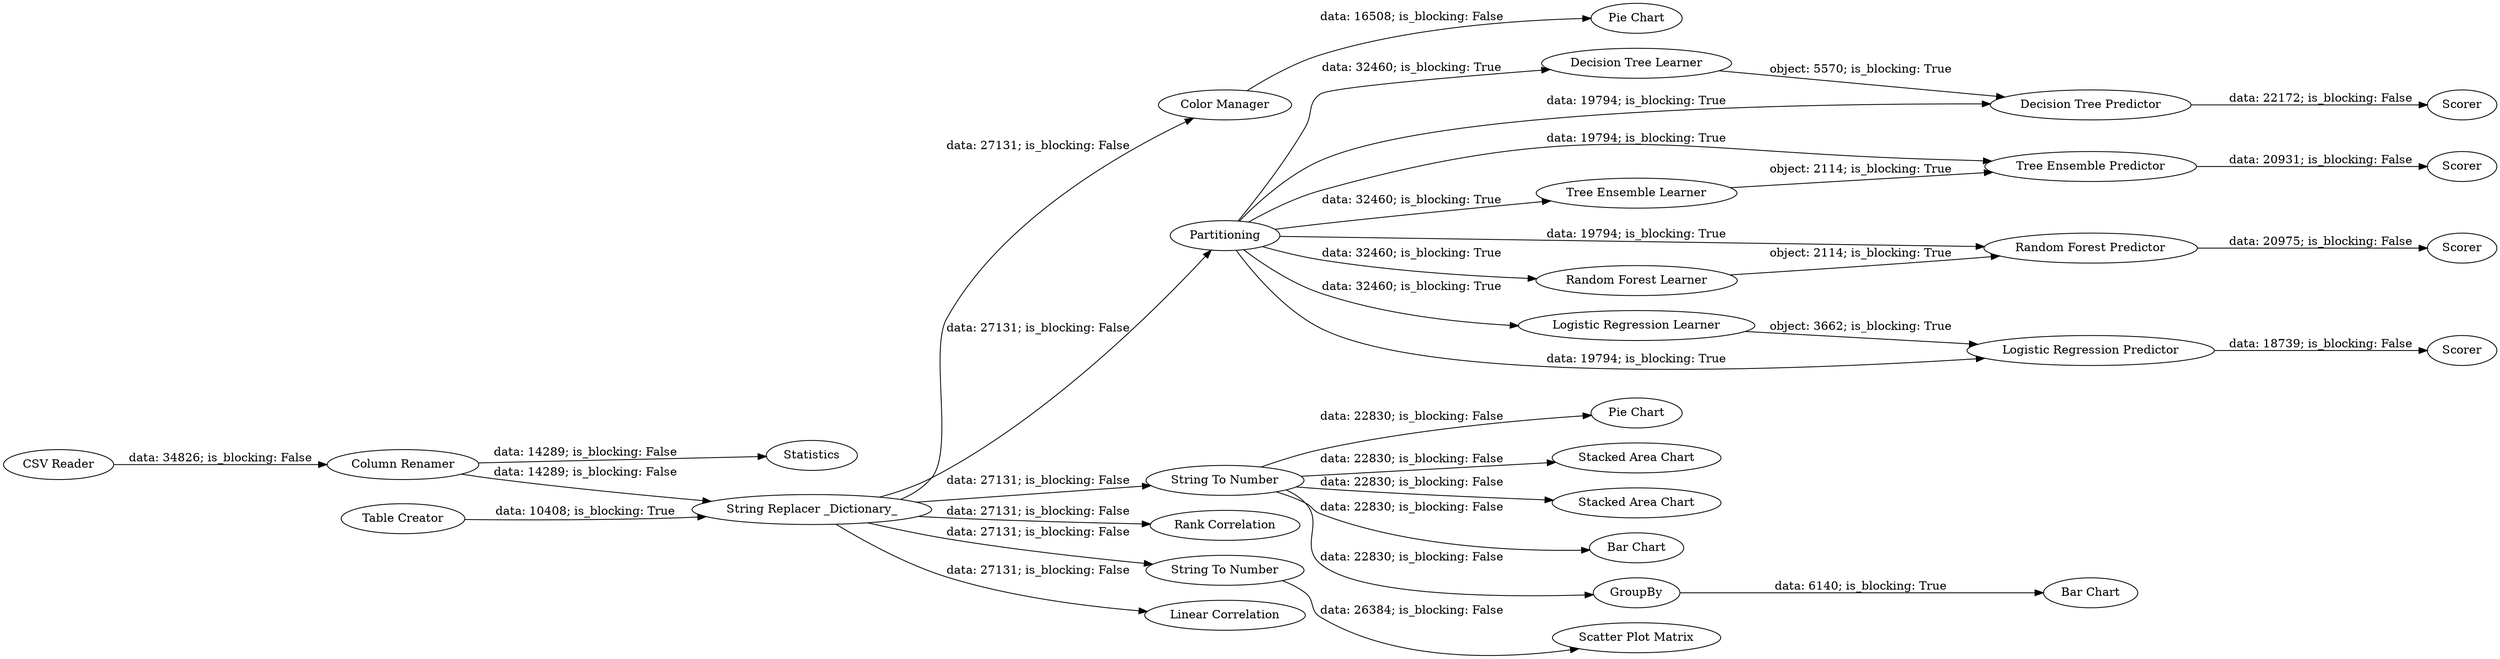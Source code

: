 digraph {
	"-6026846151982375549_25" [label="CSV Reader"]
	"-6026846151982375549_10" [label="Logistic Regression Predictor"]
	"-6026846151982375549_36" [label="Color Manager"]
	"-6026846151982375549_30" [label="Scatter Plot Matrix"]
	"-6026846151982375549_3" [label="Table Creator"]
	"-6026846151982375549_37" [label="Pie Chart"]
	"-6026846151982375549_42" [label="Bar Chart"]
	"-6026846151982375549_21" [label=Scorer]
	"-6026846151982375549_33" [label="Stacked Area Chart"]
	"-6026846151982375549_19" [label="Tree Ensemble Learner"]
	"-6026846151982375549_35" [label="Pie Chart"]
	"-6026846151982375549_12" [label="Decision Tree Predictor"]
	"-6026846151982375549_7" [label=Partitioning]
	"-6026846151982375549_2" [label=Statistics]
	"-6026846151982375549_39" [label="Stacked Area Chart"]
	"-6026846151982375549_40" [label="Bar Chart"]
	"-6026846151982375549_13" [label="Decision Tree Learner"]
	"-6026846151982375549_20" [label="Tree Ensemble Predictor"]
	"-6026846151982375549_14" [label=Scorer]
	"-6026846151982375549_34" [label="String To Number"]
	"-6026846151982375549_41" [label=GroupBy]
	"-6026846151982375549_6" [label="Random Forest Learner"]
	"-6026846151982375549_38" [label="Rank Correlation"]
	"-6026846151982375549_4" [label="String Replacer _Dictionary_"]
	"-6026846151982375549_29" [label="String To Number"]
	"-6026846151982375549_24" [label="Column Renamer"]
	"-6026846151982375549_8" [label=Scorer]
	"-6026846151982375549_26" [label="Linear Correlation"]
	"-6026846151982375549_9" [label="Logistic Regression Learner"]
	"-6026846151982375549_5" [label="Random Forest Predictor"]
	"-6026846151982375549_11" [label=Scorer]
	"-6026846151982375549_19" -> "-6026846151982375549_20" [label="object: 2114; is_blocking: True"]
	"-6026846151982375549_29" -> "-6026846151982375549_30" [label="data: 26384; is_blocking: False"]
	"-6026846151982375549_5" -> "-6026846151982375549_8" [label="data: 20975; is_blocking: False"]
	"-6026846151982375549_20" -> "-6026846151982375549_21" [label="data: 20931; is_blocking: False"]
	"-6026846151982375549_9" -> "-6026846151982375549_10" [label="object: 3662; is_blocking: True"]
	"-6026846151982375549_10" -> "-6026846151982375549_11" [label="data: 18739; is_blocking: False"]
	"-6026846151982375549_7" -> "-6026846151982375549_9" [label="data: 32460; is_blocking: True"]
	"-6026846151982375549_7" -> "-6026846151982375549_20" [label="data: 19794; is_blocking: True"]
	"-6026846151982375549_34" -> "-6026846151982375549_39" [label="data: 22830; is_blocking: False"]
	"-6026846151982375549_6" -> "-6026846151982375549_5" [label="object: 2114; is_blocking: True"]
	"-6026846151982375549_24" -> "-6026846151982375549_2" [label="data: 14289; is_blocking: False"]
	"-6026846151982375549_34" -> "-6026846151982375549_41" [label="data: 22830; is_blocking: False"]
	"-6026846151982375549_36" -> "-6026846151982375549_35" [label="data: 16508; is_blocking: False"]
	"-6026846151982375549_34" -> "-6026846151982375549_37" [label="data: 22830; is_blocking: False"]
	"-6026846151982375549_41" -> "-6026846151982375549_42" [label="data: 6140; is_blocking: True"]
	"-6026846151982375549_25" -> "-6026846151982375549_24" [label="data: 34826; is_blocking: False"]
	"-6026846151982375549_7" -> "-6026846151982375549_6" [label="data: 32460; is_blocking: True"]
	"-6026846151982375549_7" -> "-6026846151982375549_13" [label="data: 32460; is_blocking: True"]
	"-6026846151982375549_7" -> "-6026846151982375549_12" [label="data: 19794; is_blocking: True"]
	"-6026846151982375549_7" -> "-6026846151982375549_19" [label="data: 32460; is_blocking: True"]
	"-6026846151982375549_4" -> "-6026846151982375549_38" [label="data: 27131; is_blocking: False"]
	"-6026846151982375549_4" -> "-6026846151982375549_7" [label="data: 27131; is_blocking: False"]
	"-6026846151982375549_12" -> "-6026846151982375549_14" [label="data: 22172; is_blocking: False"]
	"-6026846151982375549_7" -> "-6026846151982375549_10" [label="data: 19794; is_blocking: True"]
	"-6026846151982375549_13" -> "-6026846151982375549_12" [label="object: 5570; is_blocking: True"]
	"-6026846151982375549_7" -> "-6026846151982375549_5" [label="data: 19794; is_blocking: True"]
	"-6026846151982375549_24" -> "-6026846151982375549_4" [label="data: 14289; is_blocking: False"]
	"-6026846151982375549_4" -> "-6026846151982375549_26" [label="data: 27131; is_blocking: False"]
	"-6026846151982375549_34" -> "-6026846151982375549_33" [label="data: 22830; is_blocking: False"]
	"-6026846151982375549_4" -> "-6026846151982375549_29" [label="data: 27131; is_blocking: False"]
	"-6026846151982375549_3" -> "-6026846151982375549_4" [label="data: 10408; is_blocking: True"]
	"-6026846151982375549_4" -> "-6026846151982375549_34" [label="data: 27131; is_blocking: False"]
	"-6026846151982375549_34" -> "-6026846151982375549_40" [label="data: 22830; is_blocking: False"]
	"-6026846151982375549_4" -> "-6026846151982375549_36" [label="data: 27131; is_blocking: False"]
	rankdir=LR
}
